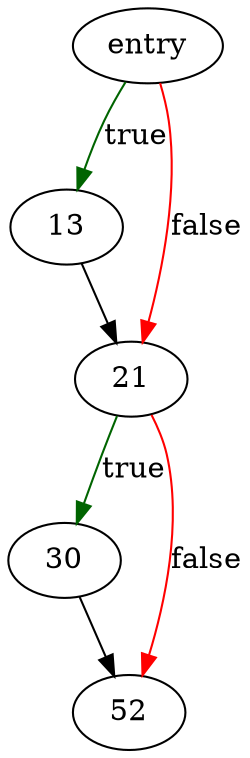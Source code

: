 digraph "sqlite3WalSavepointUndo" {
	// Node definitions.
	2 [label=entry];
	13;
	21;
	30;
	52;

	// Edge definitions.
	2 -> 13 [
		color=darkgreen
		label=true
	];
	2 -> 21 [
		color=red
		label=false
	];
	13 -> 21;
	21 -> 30 [
		color=darkgreen
		label=true
	];
	21 -> 52 [
		color=red
		label=false
	];
	30 -> 52;
}